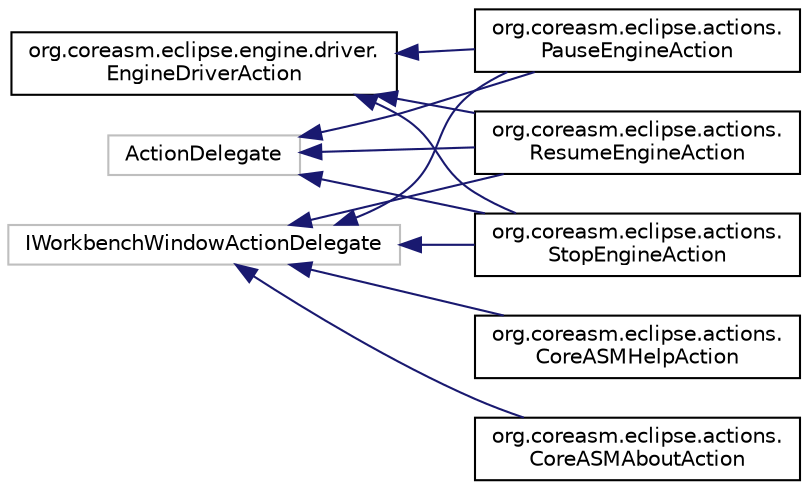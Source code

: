 digraph "Graphical Class Hierarchy"
{
  bgcolor="transparent";
  edge [fontname="Helvetica",fontsize="10",labelfontname="Helvetica",labelfontsize="10"];
  node [fontname="Helvetica",fontsize="10",shape=record];
  rankdir="LR";
  Node1 [label="ActionDelegate",height=0.2,width=0.4,color="grey75"];
  Node1 -> Node2 [dir="back",color="midnightblue",fontsize="10",style="solid",fontname="Helvetica"];
  Node2 [label="org.coreasm.eclipse.actions.\lPauseEngineAction",height=0.2,width=0.4,color="black",URL="$classorg_1_1coreasm_1_1eclipse_1_1actions_1_1PauseEngineAction.html",tooltip="Action of Pausing the engine. "];
  Node1 -> Node3 [dir="back",color="midnightblue",fontsize="10",style="solid",fontname="Helvetica"];
  Node3 [label="org.coreasm.eclipse.actions.\lResumeEngineAction",height=0.2,width=0.4,color="black",URL="$classorg_1_1coreasm_1_1eclipse_1_1actions_1_1ResumeEngineAction.html",tooltip="Action to resume a paused instance of the engine. "];
  Node1 -> Node4 [dir="back",color="midnightblue",fontsize="10",style="solid",fontname="Helvetica"];
  Node4 [label="org.coreasm.eclipse.actions.\lStopEngineAction",height=0.2,width=0.4,color="black",URL="$classorg_1_1coreasm_1_1eclipse_1_1actions_1_1StopEngineAction.html",tooltip="Implements an action to stop an already running CoreASM engine. "];
  Node5 [label="IWorkbenchWindowActionDelegate",height=0.2,width=0.4,color="grey75"];
  Node5 -> Node6 [dir="back",color="midnightblue",fontsize="10",style="solid",fontname="Helvetica"];
  Node6 [label="org.coreasm.eclipse.actions.\lCoreASMAboutAction",height=0.2,width=0.4,color="black",URL="$classorg_1_1coreasm_1_1eclipse_1_1actions_1_1CoreASMAboutAction.html",tooltip="Shows a brief About window. "];
  Node5 -> Node7 [dir="back",color="midnightblue",fontsize="10",style="solid",fontname="Helvetica"];
  Node7 [label="org.coreasm.eclipse.actions.\lCoreASMHelpAction",height=0.2,width=0.4,color="black",URL="$classorg_1_1coreasm_1_1eclipse_1_1actions_1_1CoreASMHelpAction.html",tooltip="Shows a brief help window. "];
  Node5 -> Node2 [dir="back",color="midnightblue",fontsize="10",style="solid",fontname="Helvetica"];
  Node5 -> Node3 [dir="back",color="midnightblue",fontsize="10",style="solid",fontname="Helvetica"];
  Node5 -> Node4 [dir="back",color="midnightblue",fontsize="10",style="solid",fontname="Helvetica"];
  Node8 [label="org.coreasm.eclipse.engine.driver.\lEngineDriverAction",height=0.2,width=0.4,color="black",URL="$interfaceorg_1_1coreasm_1_1eclipse_1_1engine_1_1driver_1_1EngineDriverAction.html",tooltip="Actions dealing with EngineDriver should implement this method. "];
  Node8 -> Node2 [dir="back",color="midnightblue",fontsize="10",style="solid",fontname="Helvetica"];
  Node8 -> Node3 [dir="back",color="midnightblue",fontsize="10",style="solid",fontname="Helvetica"];
  Node8 -> Node4 [dir="back",color="midnightblue",fontsize="10",style="solid",fontname="Helvetica"];
}
